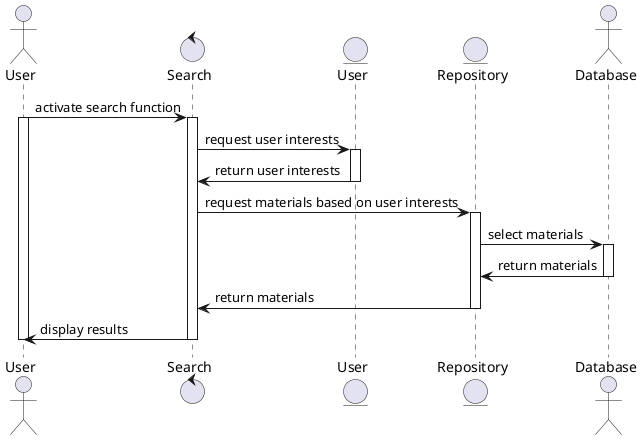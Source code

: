 @startuml

actor User as user
control Search as search
entity User as userInformation
entity Repository as repository
actor Database as database

user -> search : activate search function
activate user
activate search

search -> userInformation : request user interests
activate userInformation
userInformation -> search : return user interests 
deactivate userInformation

search -> repository : request materials based on user interests
activate repository

repository -> database : select materials
activate database
database -> repository : return materials
deactivate database

repository -> search : return materials
deactivate repository

search -> user : display results 
deactivate search
deactivate user

@enduml
